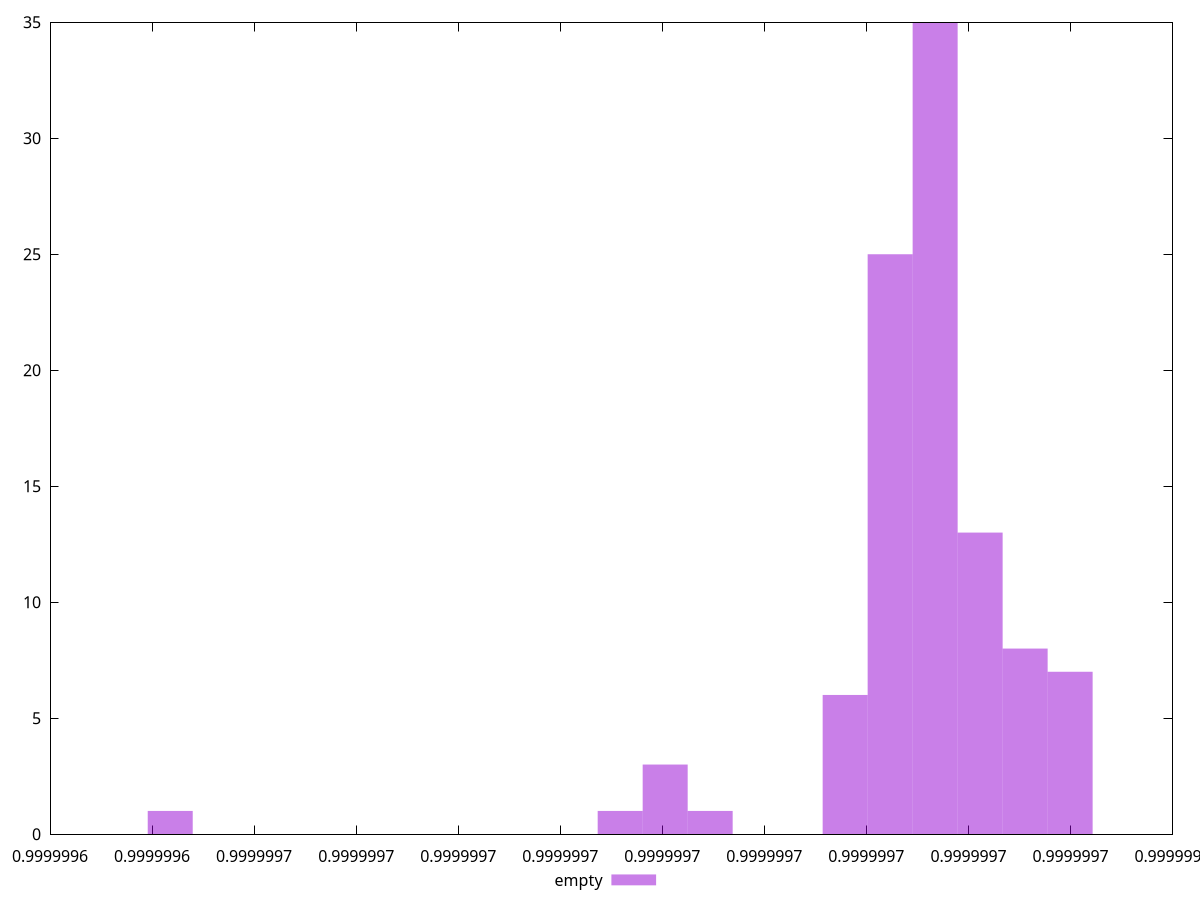 $_empty <<EOF
0.9999996417815366 1
0.9999997123310804 25
0.9999997167404269 35
0.9999997255591199 8
0.9999997299684664 7
0.9999997079217339 6
0.9999997211497734 13
0.999999690284348 3
0.9999996858750014 1
0.9999996946936944 1
EOF
set key outside below
set terminal pngcairo
set output "report_00005_2020-11-02T22-26-11.212Z/first-cpu-idle/empty//hist.png"
set yrange [0:35]
set boxwidth 4.409346492380966e-9
set style fill transparent solid 0.5 noborder
plot $_empty title "empty" with boxes ,